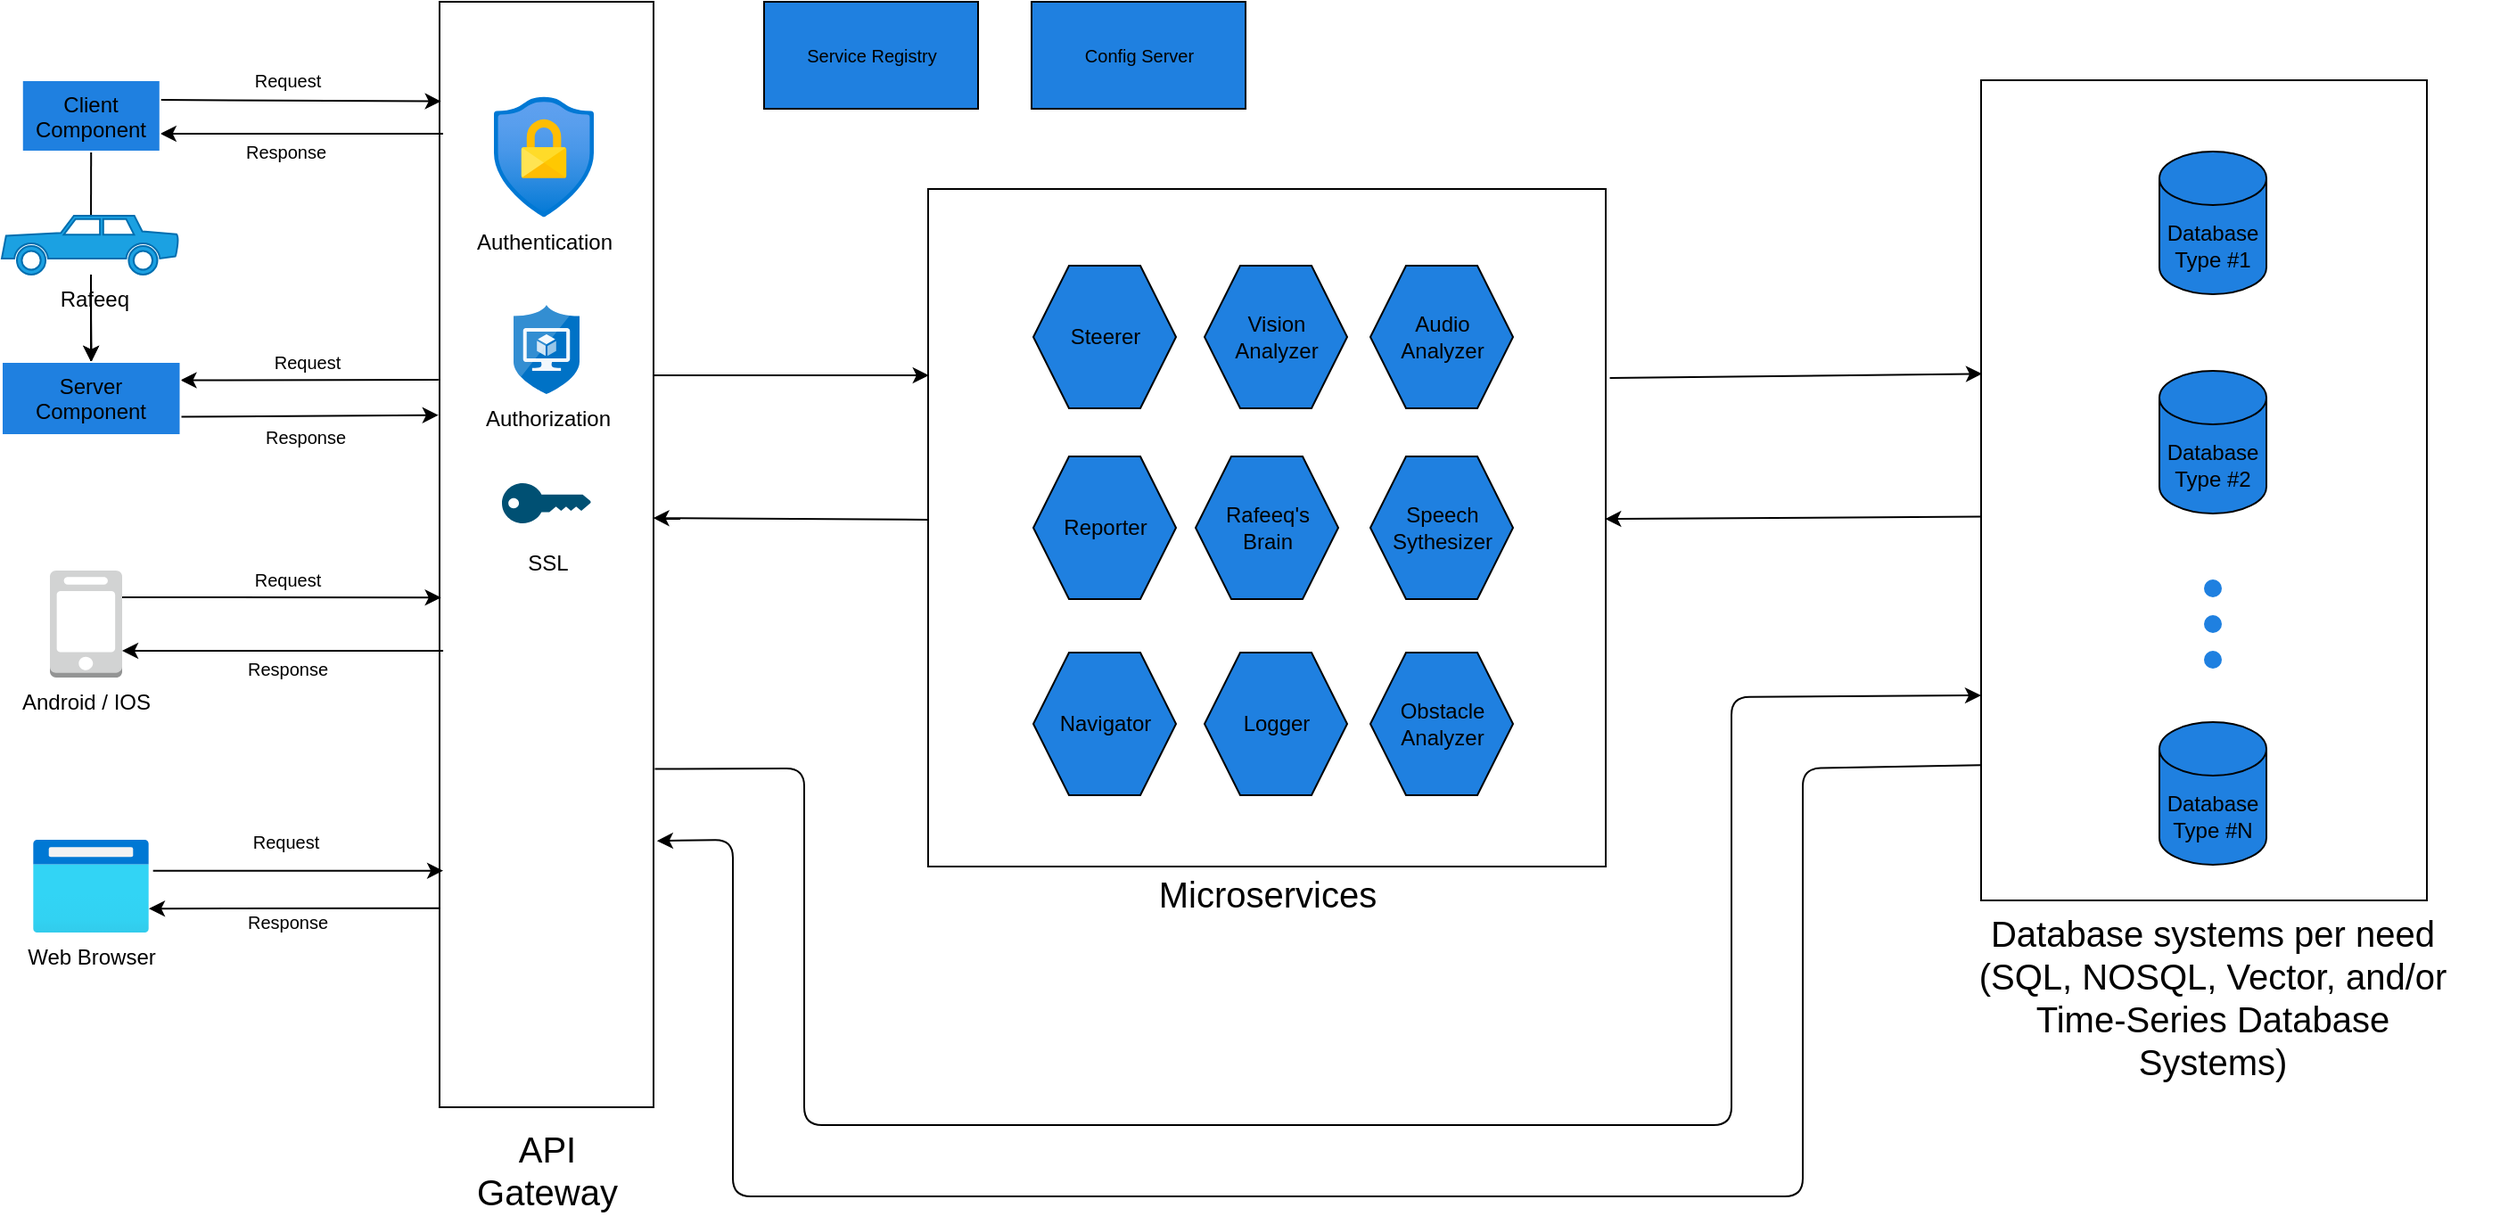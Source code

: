 <mxfile version="26.0.16">
  <diagram id="lFBXlfoR0omOy6iRZDWm" name="Architectural Design">
    <mxGraphModel dx="1434" dy="844" grid="0" gridSize="10" guides="1" tooltips="1" connect="1" arrows="1" fold="1" page="0" pageScale="1" pageWidth="850" pageHeight="1100" background="none" math="0" shadow="0">
      <root>
        <mxCell id="0" />
        <mxCell id="1" parent="0" />
        <mxCell id="45" style="edgeStyle=none;html=1;exitX=1;exitY=0.25;exitDx=0;exitDy=0;exitPerimeter=0;entryX=0.007;entryY=0.539;entryDx=0;entryDy=0;entryPerimeter=0;fontSize=25;fontColor=#FFFFFF;endArrow=classic;endFill=1;" parent="1" source="2" target="44" edge="1">
          <mxGeometry relative="1" as="geometry" />
        </mxCell>
        <mxCell id="46" value="Request" style="edgeLabel;html=1;align=center;verticalAlign=middle;resizable=0;points=[];fontSize=10;fontColor=default;labelBackgroundColor=none;" parent="45" vertex="1" connectable="0">
          <mxGeometry x="0.321" y="-2" relative="1" as="geometry">
            <mxPoint x="-26" y="-12" as="offset" />
          </mxGeometry>
        </mxCell>
        <mxCell id="47" style="edgeStyle=none;html=1;exitX=0.017;exitY=0.587;exitDx=0;exitDy=0;exitPerimeter=0;entryX=1;entryY=0.75;entryDx=0;entryDy=0;entryPerimeter=0;fontSize=10;fontColor=#FFFFFF;endArrow=classic;endFill=1;" parent="1" source="44" target="2" edge="1">
          <mxGeometry relative="1" as="geometry" />
        </mxCell>
        <mxCell id="48" value="Response" style="edgeLabel;html=1;align=center;verticalAlign=middle;resizable=0;points=[];fontSize=10;fontColor=default;labelBackgroundColor=none;" parent="47" vertex="1" connectable="0">
          <mxGeometry x="-0.172" y="3" relative="1" as="geometry">
            <mxPoint x="-13" y="7" as="offset" />
          </mxGeometry>
        </mxCell>
        <mxCell id="2" value="Android / IOS" style="outlineConnect=0;dashed=0;verticalLabelPosition=bottom;verticalAlign=top;align=center;html=1;shape=mxgraph.aws3.mobile_client;fillColor=#D2D3D3;gradientColor=none;" parent="1" vertex="1">
          <mxGeometry x="217" y="529" width="40.5" height="60" as="geometry" />
        </mxCell>
        <mxCell id="5" value="Web Browser" style="aspect=fixed;html=1;points=[];align=center;image;fontSize=12;image=img/lib/azure2/general/Browser.svg;labelBackgroundColor=none;" parent="1" vertex="1">
          <mxGeometry x="207.5" y="680" width="65" height="52" as="geometry" />
        </mxCell>
        <mxCell id="68" value="" style="edgeStyle=none;html=1;fontSize=10;fontColor=#FFFFFF;endArrow=none;endFill=0;" parent="1" source="28" target="67" edge="1">
          <mxGeometry relative="1" as="geometry" />
        </mxCell>
        <mxCell id="70" value="" style="edgeStyle=none;html=1;fontSize=10;fontColor=#FFFFFF;endArrow=none;endFill=0;" parent="1" source="28" target="69" edge="1">
          <mxGeometry relative="1" as="geometry" />
        </mxCell>
        <mxCell id="WM2yiqtqKNkTK6OSFWhN-114" value="" style="edgeStyle=orthogonalEdgeStyle;rounded=0;orthogonalLoop=1;jettySize=auto;html=1;" parent="1" source="28" target="69" edge="1">
          <mxGeometry relative="1" as="geometry" />
        </mxCell>
        <mxCell id="WM2yiqtqKNkTK6OSFWhN-115" value="" style="edgeStyle=orthogonalEdgeStyle;rounded=0;orthogonalLoop=1;jettySize=auto;html=1;" parent="1" source="28" target="69" edge="1">
          <mxGeometry relative="1" as="geometry" />
        </mxCell>
        <mxCell id="28" value="&amp;nbsp;Rafeeq" style="shape=mxgraph.signs.transportation.car_2;html=1;pointerEvents=1;fillColor=#1ba1e2;strokeColor=#006EAF;verticalLabelPosition=bottom;verticalAlign=top;align=center;fillStyle=solid;fontColor=default;" parent="1" vertex="1">
          <mxGeometry x="190" y="330" width="100" height="33" as="geometry" />
        </mxCell>
        <mxCell id="103" style="edgeStyle=none;html=1;entryX=0.001;entryY=0.275;entryDx=0;entryDy=0;entryPerimeter=0;exitX=1.002;exitY=0.338;exitDx=0;exitDy=0;exitPerimeter=0;" parent="1" source="44" target="100" edge="1">
          <mxGeometry relative="1" as="geometry">
            <mxPoint x="567.5" y="420" as="sourcePoint" />
          </mxGeometry>
        </mxCell>
        <mxCell id="44" value="" style="rounded=0;whiteSpace=wrap;html=1;labelBackgroundColor=none;fontColor=#FFFFFF;fontSize=25;fillColor=none;" parent="1" vertex="1">
          <mxGeometry x="435.5" y="210" width="120" height="620" as="geometry" />
        </mxCell>
        <mxCell id="49" style="edgeStyle=none;html=1;exitX=1.036;exitY=0.335;exitDx=0;exitDy=0;exitPerimeter=0;entryX=0.017;entryY=0.786;entryDx=0;entryDy=0;entryPerimeter=0;fontSize=25;fontColor=#FFFFFF;endArrow=classic;endFill=1;" parent="1" source="5" target="44" edge="1">
          <mxGeometry relative="1" as="geometry">
            <mxPoint x="255.46" y="798.88" as="sourcePoint" />
            <mxPoint x="396.3" y="799.06" as="targetPoint" />
          </mxGeometry>
        </mxCell>
        <mxCell id="50" value="Request" style="edgeLabel;align=center;verticalAlign=middle;resizable=0;points=[];fontSize=10;fontColor=default;labelBackgroundColor=none;html=1;" parent="49" vertex="1" connectable="0">
          <mxGeometry x="0.321" y="-2" relative="1" as="geometry">
            <mxPoint x="-34" y="-19" as="offset" />
          </mxGeometry>
        </mxCell>
        <mxCell id="51" style="edgeStyle=none;html=1;exitX=-0.002;exitY=0.82;exitDx=0;exitDy=0;exitPerimeter=0;entryX=1;entryY=0.742;entryDx=0;entryDy=0;entryPerimeter=0;fontSize=10;fontColor=#FFFFFF;endArrow=classic;endFill=1;" parent="1" source="44" target="5" edge="1">
          <mxGeometry relative="1" as="geometry">
            <mxPoint x="397.5" y="828.82" as="sourcePoint" />
            <mxPoint x="255.46" y="828.88" as="targetPoint" />
          </mxGeometry>
        </mxCell>
        <mxCell id="52" value="Response" style="edgeLabel;html=1;align=center;verticalAlign=middle;resizable=0;points=[];fontSize=10;fontColor=default;" parent="51" vertex="1" connectable="0">
          <mxGeometry x="-0.172" y="3" relative="1" as="geometry">
            <mxPoint x="-18" y="4" as="offset" />
          </mxGeometry>
        </mxCell>
        <mxCell id="53" style="edgeStyle=none;html=1;fontSize=10;fontColor=#FFFFFF;endArrow=classic;endFill=1;exitX=1;exitY=0.75;exitDx=0;exitDy=0;entryX=-0.005;entryY=0.403;entryDx=0;entryDy=0;entryPerimeter=0;" parent="1" source="69" edge="1">
          <mxGeometry relative="1" as="geometry">
            <mxPoint x="197.5" y="372" as="sourcePoint" />
            <mxPoint x="434.9" y="441.86" as="targetPoint" />
            <Array as="points" />
          </mxGeometry>
        </mxCell>
        <mxCell id="54" value="Response" style="edgeLabel;html=1;align=center;verticalAlign=middle;resizable=0;points=[];fontSize=10;fontColor=default;labelBackgroundColor=none;" parent="53" vertex="1" connectable="0">
          <mxGeometry x="-0.172" y="3" relative="1" as="geometry">
            <mxPoint x="10" y="14" as="offset" />
          </mxGeometry>
        </mxCell>
        <mxCell id="55" style="edgeStyle=none;html=1;entryX=1;entryY=0.25;entryDx=0;entryDy=0;fontSize=25;fontColor=#FFFFFF;endArrow=classic;endFill=1;exitX=-0.005;exitY=0.371;exitDx=0;exitDy=0;exitPerimeter=0;" parent="1" target="69" edge="1">
          <mxGeometry relative="1" as="geometry">
            <mxPoint x="434.9" y="422.02" as="sourcePoint" />
            <mxPoint x="237.5" y="394.44" as="targetPoint" />
            <Array as="points" />
          </mxGeometry>
        </mxCell>
        <mxCell id="56" value="Request" style="edgeLabel;html=1;align=center;verticalAlign=middle;resizable=0;points=[];fontSize=10;fontColor=default;labelBackgroundColor=none;" parent="55" vertex="1" connectable="0">
          <mxGeometry x="0.321" y="-2" relative="1" as="geometry">
            <mxPoint x="21" y="-8" as="offset" />
          </mxGeometry>
        </mxCell>
        <mxCell id="59" style="edgeStyle=none;html=1;exitX=1;exitY=0.5;exitDx=0;exitDy=0;fontSize=25;fontColor=#FFFFFF;endArrow=classic;endFill=1;entryX=0.007;entryY=0.082;entryDx=0;entryDy=0;entryPerimeter=0;" parent="1" edge="1">
          <mxGeometry relative="1" as="geometry">
            <mxPoint x="278.88" y="265" as="sourcePoint" />
            <mxPoint x="436.34" y="265.84" as="targetPoint" />
            <Array as="points" />
          </mxGeometry>
        </mxCell>
        <mxCell id="60" value="Request" style="edgeLabel;html=1;align=center;verticalAlign=middle;resizable=0;points=[];fontSize=10;fontColor=default;labelBackgroundColor=none;" parent="59" vertex="1" connectable="0">
          <mxGeometry x="0.321" y="-2" relative="1" as="geometry">
            <mxPoint x="-33" y="-14" as="offset" />
          </mxGeometry>
        </mxCell>
        <mxCell id="61" style="edgeStyle=none;html=1;entryX=1;entryY=0.75;entryDx=0;entryDy=0;fontSize=10;fontColor=#FFFFFF;endArrow=classic;endFill=1;" parent="1" target="67" edge="1">
          <mxGeometry relative="1" as="geometry">
            <mxPoint x="437.5" y="284" as="sourcePoint" />
            <mxPoint x="272.5" y="307.777" as="targetPoint" />
            <Array as="points" />
          </mxGeometry>
        </mxCell>
        <mxCell id="62" value="Response" style="edgeLabel;html=1;align=center;verticalAlign=middle;resizable=0;points=[];fontSize=10;fontColor=default;labelBackgroundColor=none;" parent="61" vertex="1" connectable="0">
          <mxGeometry x="-0.172" y="3" relative="1" as="geometry">
            <mxPoint x="-23" y="7" as="offset" />
          </mxGeometry>
        </mxCell>
        <mxCell id="67" value="Client Component" style="whiteSpace=wrap;html=1;verticalAlign=top;fillColor=#1f80e0;strokeColor=#FFFFFF;fontColor=default;fillStyle=solid;labelBackgroundColor=none;labelBorderColor=none;" parent="1" vertex="1">
          <mxGeometry x="201.38" y="254" width="77.5" height="40" as="geometry" />
        </mxCell>
        <mxCell id="69" value="Server Component" style="whiteSpace=wrap;html=1;verticalAlign=top;fillColor=#1f80e0;strokeColor=#FFFFFF;fontColor=default;fillStyle=solid;labelBackgroundColor=none;" parent="1" vertex="1">
          <mxGeometry x="190" y="412" width="100.25" height="41" as="geometry" />
        </mxCell>
        <mxCell id="86" value="Service Registry" style="rounded=0;whiteSpace=wrap;html=1;labelBackgroundColor=none;fontSize=10;fontColor=default;fillColor=#1F80E0;" parent="1" vertex="1">
          <mxGeometry x="617.5" y="210" width="120" height="60" as="geometry" />
        </mxCell>
        <mxCell id="98" value="Config Server" style="rounded=0;whiteSpace=wrap;html=1;labelBackgroundColor=none;fontSize=10;fontColor=default;fillColor=#1f80e0;" parent="1" vertex="1">
          <mxGeometry x="767.5" y="210" width="120" height="60" as="geometry" />
        </mxCell>
        <mxCell id="102" value="" style="group;fontSize=20;labelBackgroundColor=none;fontColor=none;noLabel=1;" parent="1" vertex="1" connectable="0">
          <mxGeometry x="709.5" y="315" width="380" height="410" as="geometry" />
        </mxCell>
        <mxCell id="100" value="" style="whiteSpace=wrap;html=1;aspect=fixed;fillColor=none;" parent="102" vertex="1">
          <mxGeometry width="380" height="380" as="geometry" />
        </mxCell>
        <mxCell id="6" value="Vision Analyzer" style="shape=hexagon;perimeter=hexagonPerimeter2;whiteSpace=wrap;html=1;fixedSize=1;rotation=0;fillColor=#1f80e0;" parent="102" vertex="1">
          <mxGeometry x="155" y="43" width="80" height="80" as="geometry" />
        </mxCell>
        <mxCell id="7" value="Audio Analyzer" style="shape=hexagon;perimeter=hexagonPerimeter2;whiteSpace=wrap;html=1;fixedSize=1;rotation=0;fillColor=#1f80e0;" parent="102" vertex="1">
          <mxGeometry x="248" y="43" width="80" height="80" as="geometry" />
        </mxCell>
        <mxCell id="10" value="Obstacle Analyzer" style="shape=hexagon;perimeter=hexagonPerimeter2;whiteSpace=wrap;html=1;fixedSize=1;rotation=0;fillColor=#1f80e0;" parent="102" vertex="1">
          <mxGeometry x="248" y="260" width="80" height="80" as="geometry" />
        </mxCell>
        <mxCell id="11" value="Rafeeq&#39;s Brain" style="shape=hexagon;perimeter=hexagonPerimeter2;whiteSpace=wrap;html=1;fixedSize=1;rotation=0;fillColor=#1f80e0;" parent="102" vertex="1">
          <mxGeometry x="150" y="150" width="80" height="80" as="geometry" />
        </mxCell>
        <mxCell id="40" value="Logger" style="shape=hexagon;perimeter=hexagonPerimeter2;whiteSpace=wrap;html=1;fixedSize=1;rotation=0;fillColor=#1f80e0;" parent="102" vertex="1">
          <mxGeometry x="155" y="260" width="80" height="80" as="geometry" />
        </mxCell>
        <mxCell id="41" value="Reporter" style="shape=hexagon;perimeter=hexagonPerimeter2;whiteSpace=wrap;html=1;fixedSize=1;rotation=0;fillColor=#1f80e0;" parent="102" vertex="1">
          <mxGeometry x="59" y="150" width="80" height="80" as="geometry" />
        </mxCell>
        <mxCell id="42" value="Steerer" style="shape=hexagon;perimeter=hexagonPerimeter2;whiteSpace=wrap;html=1;fixedSize=1;rotation=0;fillColor=#1f80e0;" parent="102" vertex="1">
          <mxGeometry x="59" y="43" width="80" height="80" as="geometry" />
        </mxCell>
        <mxCell id="43" value="Speech Sythesizer" style="shape=hexagon;perimeter=hexagonPerimeter2;whiteSpace=wrap;html=1;fixedSize=1;rotation=0;fillColor=#1f80e0;" parent="102" vertex="1">
          <mxGeometry x="248" y="150" width="80" height="80" as="geometry" />
        </mxCell>
        <mxCell id="58" value="Navigator" style="shape=hexagon;perimeter=hexagonPerimeter2;whiteSpace=wrap;html=1;fixedSize=1;rotation=0;fillColor=#1f80e0;" parent="102" vertex="1">
          <mxGeometry x="59" y="260" width="80" height="80" as="geometry" />
        </mxCell>
        <mxCell id="101" value="&lt;font style=&quot;font-size: 20px;&quot;&gt;Microservices&lt;/font&gt;" style="text;html=1;strokeColor=none;fillColor=none;align=center;verticalAlign=middle;whiteSpace=wrap;rounded=0;fontColor=default;" parent="102" vertex="1">
          <mxGeometry x="115" y="380" width="150" height="30" as="geometry" />
        </mxCell>
        <mxCell id="104" style="edgeStyle=none;html=1;exitX=0.001;exitY=0.488;exitDx=0;exitDy=0;exitPerimeter=0;entryX=0.998;entryY=0.467;entryDx=0;entryDy=0;entryPerimeter=0;" parent="1" source="100" target="44" edge="1">
          <mxGeometry relative="1" as="geometry">
            <mxPoint x="565.5" y="513.22" as="sourcePoint" />
            <mxPoint x="577.5" y="500" as="targetPoint" />
          </mxGeometry>
        </mxCell>
        <mxCell id="105" style="edgeStyle=none;html=1;entryX=0.002;entryY=0.358;entryDx=0;entryDy=0;entryPerimeter=0;exitX=1.006;exitY=0.279;exitDx=0;exitDy=0;exitPerimeter=0;" parent="1" source="100" target="94" edge="1">
          <mxGeometry relative="1" as="geometry">
            <mxPoint x="1067.5" y="740" as="sourcePoint" />
            <mxPoint x="1328.36" y="740.58" as="targetPoint" />
          </mxGeometry>
        </mxCell>
        <mxCell id="106" style="edgeStyle=none;html=1;exitX=0.001;exitY=0.532;exitDx=0;exitDy=0;entryX=0.999;entryY=0.487;entryDx=0;entryDy=0;exitPerimeter=0;entryPerimeter=0;" parent="1" source="94" target="100" edge="1">
          <mxGeometry relative="1" as="geometry">
            <mxPoint x="1339.5" y="850.76" as="sourcePoint" />
            <mxPoint x="1079.5" y="850.76" as="targetPoint" />
          </mxGeometry>
        </mxCell>
        <mxCell id="107" value="" style="group;labelBackgroundColor=none;fontColor=default;fontSize=12;" parent="1" vertex="1" connectable="0">
          <mxGeometry x="1260" y="254" width="330" height="557" as="geometry" />
        </mxCell>
        <mxCell id="94" value="" style="rounded=0;whiteSpace=wrap;html=1;labelBackgroundColor=none;fontSize=10;fontColor=#FFFFFF;fillColor=none;movable=1;resizable=1;rotatable=1;deletable=1;editable=1;connectable=1;" parent="107" vertex="1">
          <mxGeometry x="40" width="250" height="460" as="geometry" />
        </mxCell>
        <mxCell id="12" value="Database Type #1" style="shape=cylinder3;whiteSpace=wrap;html=1;boundedLbl=1;backgroundOutline=1;size=15;fillColor=#1f80e0;" parent="107" vertex="1">
          <mxGeometry x="140" y="40" width="60" height="80" as="geometry" />
        </mxCell>
        <mxCell id="87" value="Database Type #2" style="shape=cylinder3;whiteSpace=wrap;html=1;boundedLbl=1;backgroundOutline=1;size=15;fillColor=#1f80e0;fontColor=default;" parent="107" vertex="1">
          <mxGeometry x="140" y="163" width="60" height="80" as="geometry" />
        </mxCell>
        <mxCell id="88" value="Database Type #N" style="shape=cylinder3;whiteSpace=wrap;html=1;boundedLbl=1;backgroundOutline=1;size=15;fillColor=#1f80e0;" parent="107" vertex="1">
          <mxGeometry x="140" y="360" width="60" height="80" as="geometry" />
        </mxCell>
        <mxCell id="92" value="" style="group;rotation=90;fillColor=default;" parent="107" vertex="1" connectable="0">
          <mxGeometry x="145" y="300" width="50" height="10" as="geometry" />
        </mxCell>
        <mxCell id="89" value="" style="shape=ellipse;fillColor=#1f80e0;strokeColor=none;html=1;labelBackgroundColor=none;fontSize=10;fontColor=#FFFFFF;rotation=90;" parent="92" vertex="1">
          <mxGeometry x="20" y="-20" width="10" height="10" as="geometry" />
        </mxCell>
        <mxCell id="90" value="" style="shape=ellipse;fillColor=#1f80e0;strokeColor=none;html=1;labelBackgroundColor=none;fontSize=10;fontColor=#FFFFFF;rotation=90;" parent="92" vertex="1">
          <mxGeometry x="20" width="10" height="10" as="geometry" />
        </mxCell>
        <mxCell id="91" value="" style="shape=ellipse;fillColor=#1f80e0;strokeColor=none;html=1;labelBackgroundColor=none;fontSize=10;fontColor=#FFFFFF;rotation=90;" parent="92" vertex="1">
          <mxGeometry x="20" y="20" width="10" height="10" as="geometry" />
        </mxCell>
        <mxCell id="114" value="&lt;span&gt;Database systems per need (SQL, NOSQL, Vector, and/or Time-Series Database Systems)&lt;/span&gt;" style="text;html=1;strokeColor=none;fillColor=none;align=center;verticalAlign=middle;whiteSpace=wrap;rounded=0;labelBackgroundColor=none;fontColor=default;fontSize=20;" parent="107" vertex="1">
          <mxGeometry x="30" y="470" width="280" height="87" as="geometry" />
        </mxCell>
        <mxCell id="108" value="API Gateway" style="text;html=1;strokeColor=none;fillColor=none;align=center;verticalAlign=middle;whiteSpace=wrap;rounded=0;fontSize=20;labelBackgroundColor=none;" parent="1" vertex="1">
          <mxGeometry x="448.5" y="840" width="94" height="50" as="geometry" />
        </mxCell>
        <mxCell id="109" value="&lt;span style=&quot;font-size: 12px;&quot;&gt;SSL&lt;/span&gt;" style="points=[[0,0.5,0],[0.24,0,0],[0.5,0.28,0],[0.995,0.475,0],[0.5,0.72,0],[0.24,1,0]];verticalLabelPosition=bottom;html=1;verticalAlign=top;aspect=fixed;align=center;pointerEvents=1;shape=mxgraph.cisco19.key;fillColor=#005073;strokeColor=none;fontSize=20;" parent="1" vertex="1">
          <mxGeometry x="470.5" y="480" width="50" height="22.5" as="geometry" />
        </mxCell>
        <mxCell id="110" value="Authentication" style="aspect=fixed;html=1;points=[];align=center;image;fontSize=12;image=img/lib/azure2/security/Conditional_Access.svg;fillColor=none;imageBackground=none;fillStyle=hatch;imageBorder=none;" parent="1" vertex="1">
          <mxGeometry x="466" y="263" width="56.0" height="68" as="geometry" />
        </mxCell>
        <mxCell id="111" value="Authorization" style="aspect=fixed;html=1;points=[];align=center;image;fontSize=12;image=img/lib/mscae/Application_Security_Groups.svg;fillStyle=hatch;fillColor=none;" parent="1" vertex="1">
          <mxGeometry x="477" y="380" width="37" height="50" as="geometry" />
        </mxCell>
        <mxCell id="112" style="edgeStyle=none;html=1;entryX=0;entryY=0.75;entryDx=0;entryDy=0;exitX=1.006;exitY=0.694;exitDx=0;exitDy=0;exitPerimeter=0;" parent="1" source="44" target="94" edge="1">
          <mxGeometry relative="1" as="geometry">
            <mxPoint x="559" y="642" as="sourcePoint" />
            <mxPoint x="976.81" y="850.0" as="targetPoint" />
            <Array as="points">
              <mxPoint x="640" y="640" />
              <mxPoint x="640" y="840" />
              <mxPoint x="1160" y="840" />
              <mxPoint x="1160" y="600" />
            </Array>
          </mxGeometry>
        </mxCell>
        <mxCell id="113" style="edgeStyle=none;html=1;exitX=0;exitY=0.835;exitDx=0;exitDy=0;exitPerimeter=0;entryX=1.016;entryY=0.759;entryDx=0;entryDy=0;entryPerimeter=0;" parent="1" source="94" target="44" edge="1">
          <mxGeometry relative="1" as="geometry">
            <mxPoint x="976.81" y="930.94" as="sourcePoint" />
            <mxPoint x="822.19" y="930.04" as="targetPoint" />
            <Array as="points">
              <mxPoint x="1200" y="640" />
              <mxPoint x="1200" y="880" />
              <mxPoint x="600" y="880" />
              <mxPoint x="600" y="680" />
            </Array>
          </mxGeometry>
        </mxCell>
      </root>
    </mxGraphModel>
  </diagram>
</mxfile>
